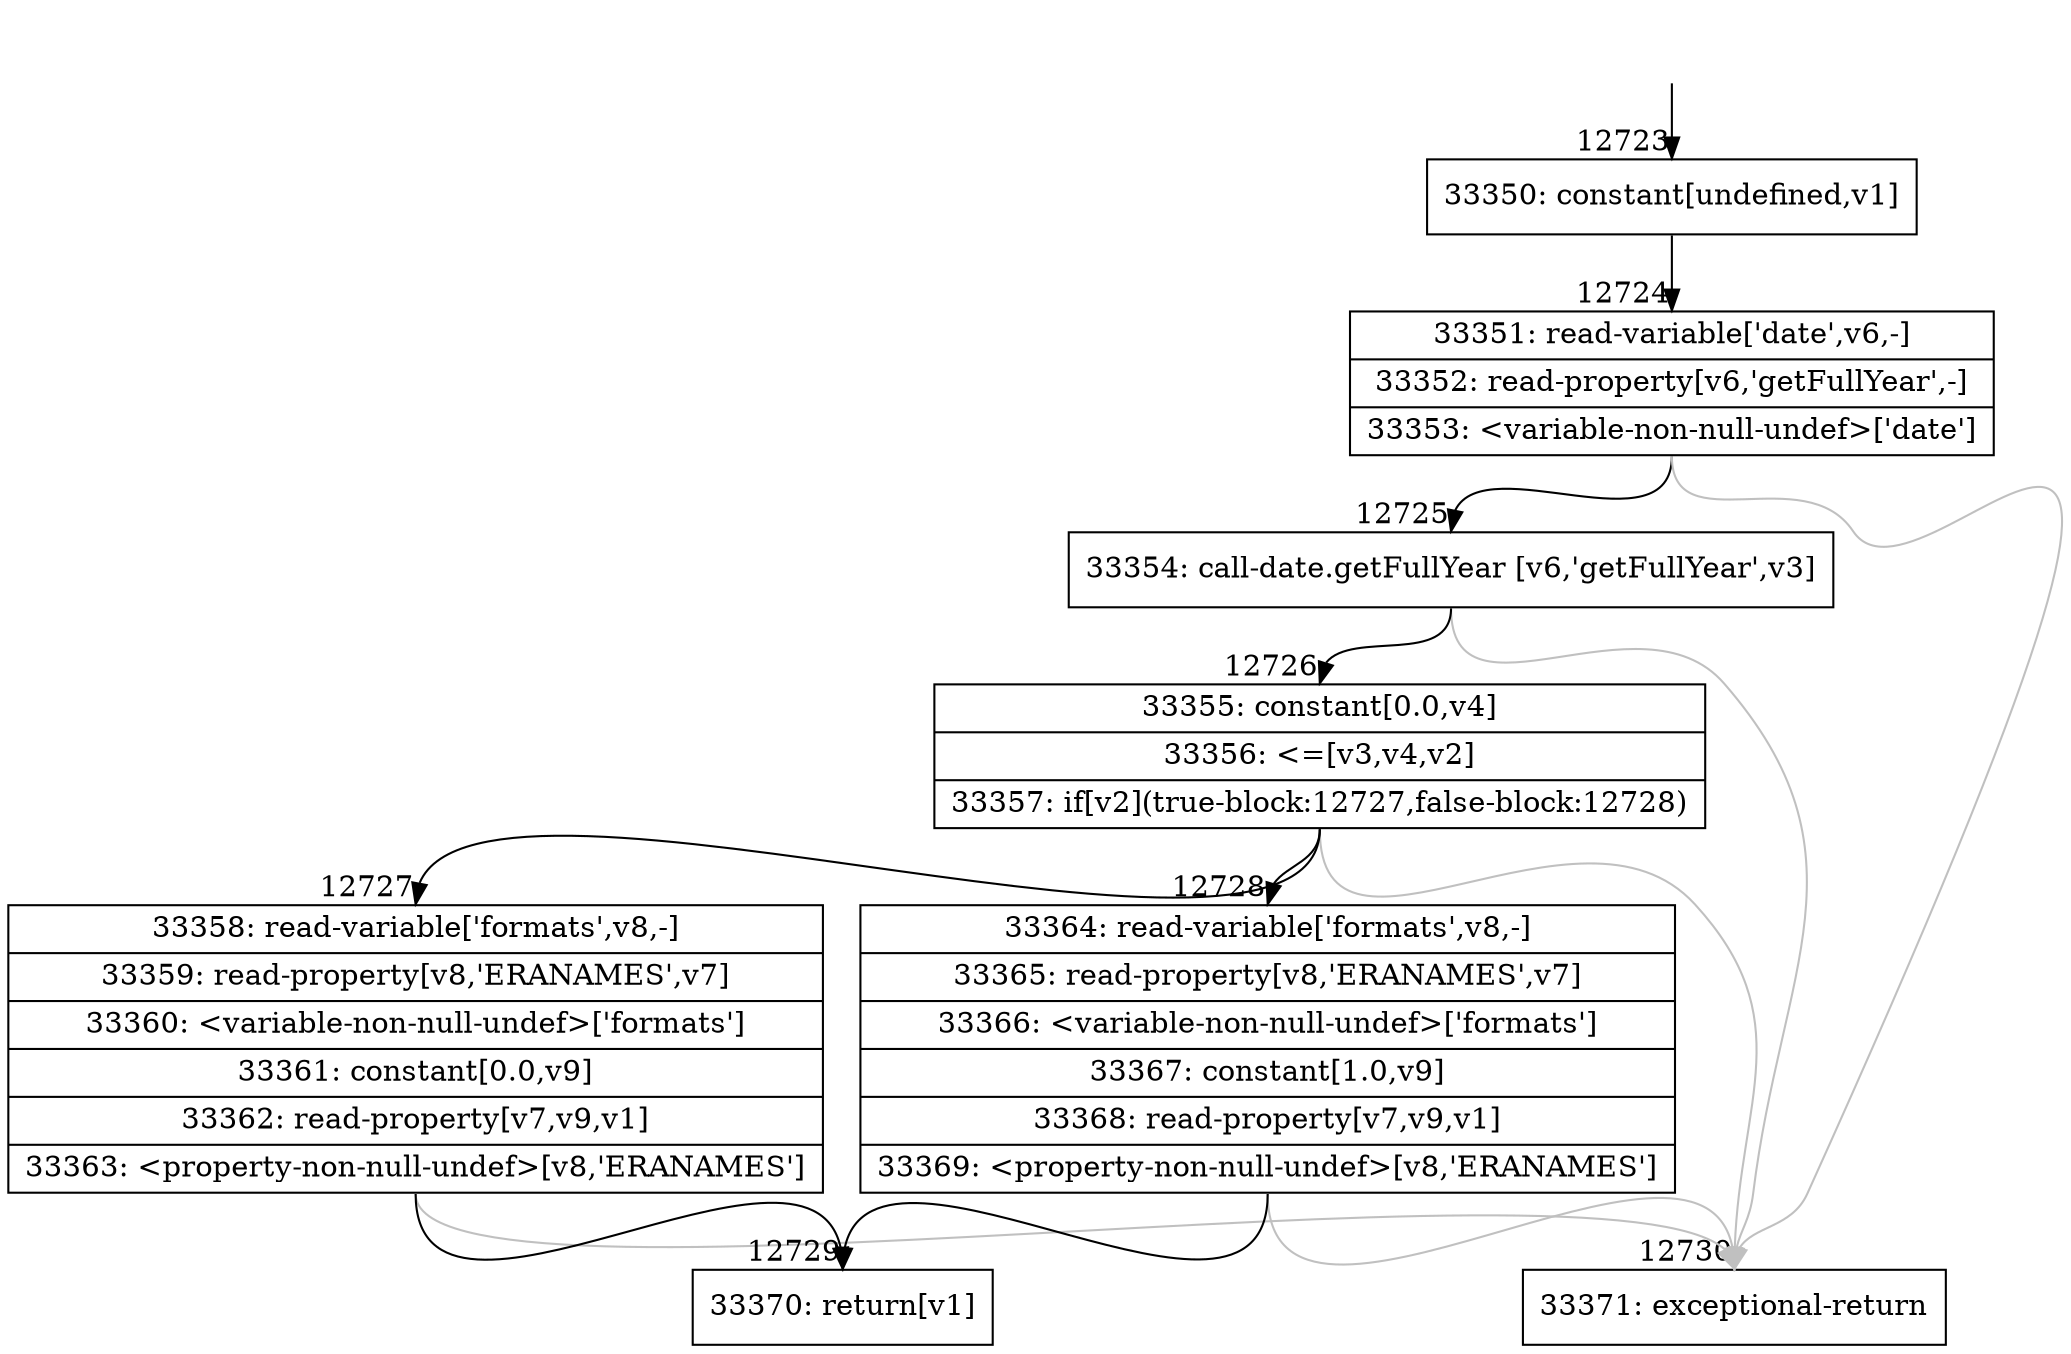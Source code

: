 digraph {
rankdir="TD"
BB_entry983[shape=none,label=""];
BB_entry983 -> BB12723 [tailport=s, headport=n, headlabel="    12723"]
BB12723 [shape=record label="{33350: constant[undefined,v1]}" ] 
BB12723 -> BB12724 [tailport=s, headport=n, headlabel="      12724"]
BB12724 [shape=record label="{33351: read-variable['date',v6,-]|33352: read-property[v6,'getFullYear',-]|33353: \<variable-non-null-undef\>['date']}" ] 
BB12724 -> BB12725 [tailport=s, headport=n, headlabel="      12725"]
BB12724 -> BB12730 [tailport=s, headport=n, color=gray, headlabel="      12730"]
BB12725 [shape=record label="{33354: call-date.getFullYear [v6,'getFullYear',v3]}" ] 
BB12725 -> BB12726 [tailport=s, headport=n, headlabel="      12726"]
BB12725 -> BB12730 [tailport=s, headport=n, color=gray]
BB12726 [shape=record label="{33355: constant[0.0,v4]|33356: \<=[v3,v4,v2]|33357: if[v2](true-block:12727,false-block:12728)}" ] 
BB12726 -> BB12727 [tailport=s, headport=n, headlabel="      12727"]
BB12726 -> BB12728 [tailport=s, headport=n, headlabel="      12728"]
BB12726 -> BB12730 [tailport=s, headport=n, color=gray]
BB12727 [shape=record label="{33358: read-variable['formats',v8,-]|33359: read-property[v8,'ERANAMES',v7]|33360: \<variable-non-null-undef\>['formats']|33361: constant[0.0,v9]|33362: read-property[v7,v9,v1]|33363: \<property-non-null-undef\>[v8,'ERANAMES']}" ] 
BB12727 -> BB12729 [tailport=s, headport=n, headlabel="      12729"]
BB12727 -> BB12730 [tailport=s, headport=n, color=gray]
BB12728 [shape=record label="{33364: read-variable['formats',v8,-]|33365: read-property[v8,'ERANAMES',v7]|33366: \<variable-non-null-undef\>['formats']|33367: constant[1.0,v9]|33368: read-property[v7,v9,v1]|33369: \<property-non-null-undef\>[v8,'ERANAMES']}" ] 
BB12728 -> BB12729 [tailport=s, headport=n]
BB12728 -> BB12730 [tailport=s, headport=n, color=gray]
BB12729 [shape=record label="{33370: return[v1]}" ] 
BB12730 [shape=record label="{33371: exceptional-return}" ] 
//#$~ 18683
}
